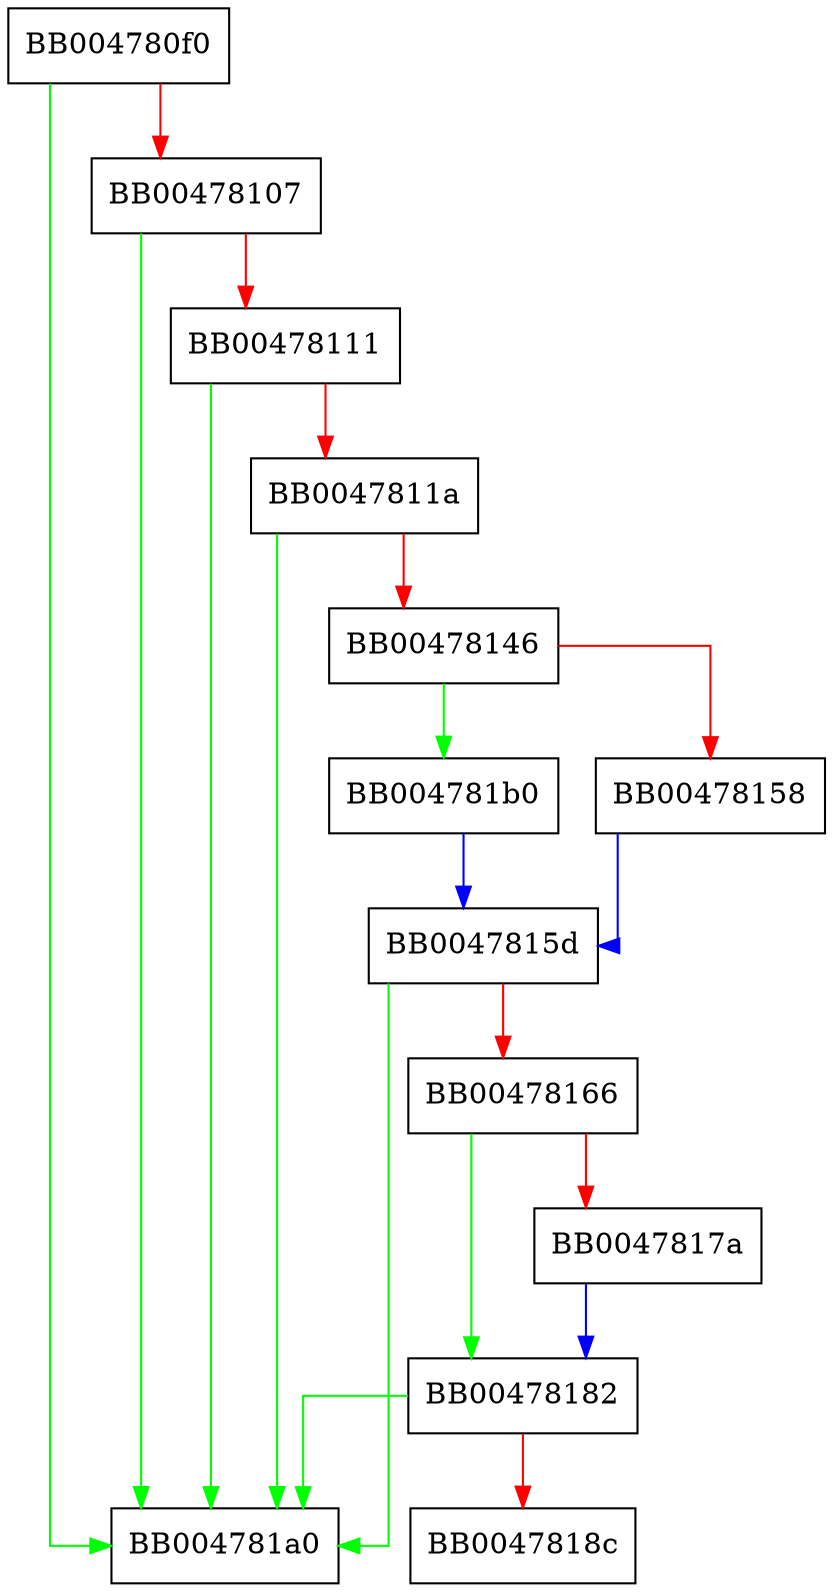 digraph DTLS_get_data_mtu {
  node [shape="box"];
  graph [splines=ortho];
  BB004780f0 -> BB004781a0 [color="green"];
  BB004780f0 -> BB00478107 [color="red"];
  BB00478107 -> BB004781a0 [color="green"];
  BB00478107 -> BB00478111 [color="red"];
  BB00478111 -> BB004781a0 [color="green"];
  BB00478111 -> BB0047811a [color="red"];
  BB0047811a -> BB004781a0 [color="green"];
  BB0047811a -> BB00478146 [color="red"];
  BB00478146 -> BB004781b0 [color="green"];
  BB00478146 -> BB00478158 [color="red"];
  BB00478158 -> BB0047815d [color="blue"];
  BB0047815d -> BB004781a0 [color="green"];
  BB0047815d -> BB00478166 [color="red"];
  BB00478166 -> BB00478182 [color="green"];
  BB00478166 -> BB0047817a [color="red"];
  BB0047817a -> BB00478182 [color="blue"];
  BB00478182 -> BB004781a0 [color="green"];
  BB00478182 -> BB0047818c [color="red"];
  BB004781b0 -> BB0047815d [color="blue"];
}